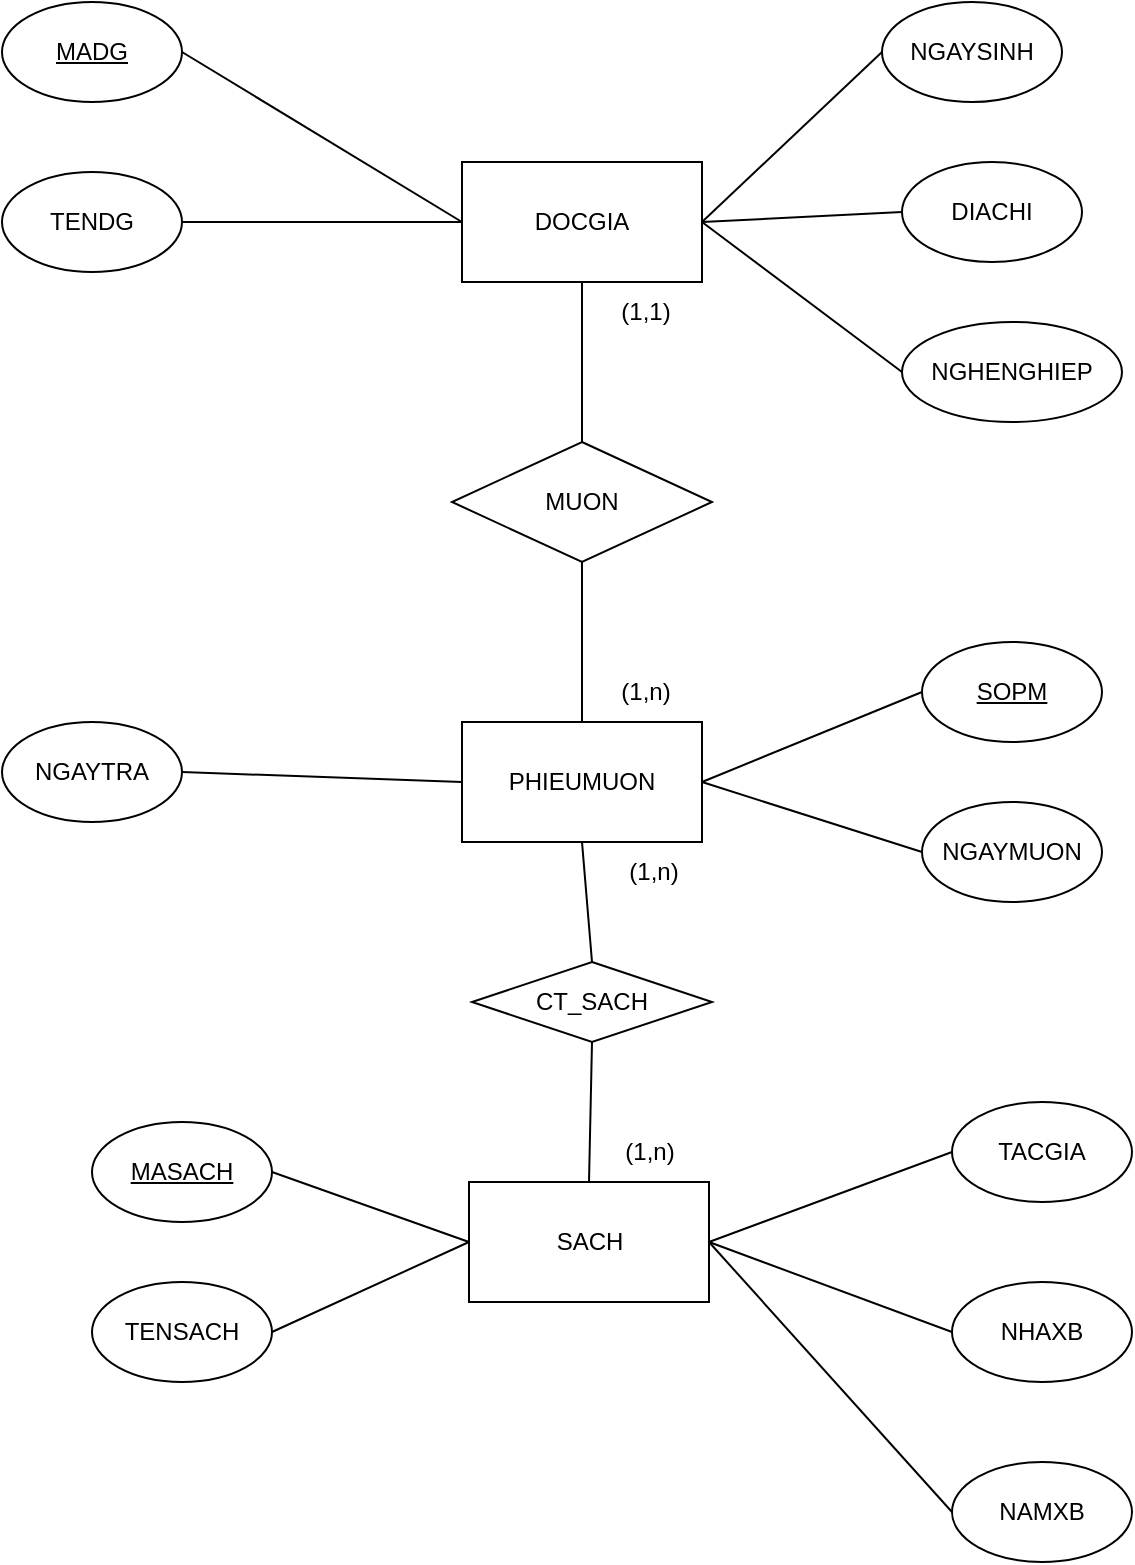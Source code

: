 <mxfile version="20.3.0" type="github" pages="3">
  <diagram id="IMQk_pdvkc3aGQcpTAJa" name="THUVIEN">
    <mxGraphModel dx="1278" dy="539" grid="1" gridSize="10" guides="1" tooltips="1" connect="1" arrows="1" fold="1" page="1" pageScale="1" pageWidth="850" pageHeight="1100" math="0" shadow="0">
      <root>
        <mxCell id="0" />
        <mxCell id="1" parent="0" />
        <mxCell id="YS41yLdgWgc7lV8SJXKH-1" value="DOCGIA" style="rounded=0;whiteSpace=wrap;html=1;" parent="1" vertex="1">
          <mxGeometry x="350" y="90" width="120" height="60" as="geometry" />
        </mxCell>
        <mxCell id="YS41yLdgWgc7lV8SJXKH-2" value="&lt;u&gt;MADG&lt;/u&gt;" style="ellipse;whiteSpace=wrap;html=1;" parent="1" vertex="1">
          <mxGeometry x="120" y="10" width="90" height="50" as="geometry" />
        </mxCell>
        <mxCell id="YS41yLdgWgc7lV8SJXKH-3" value="TENDG" style="ellipse;whiteSpace=wrap;html=1;" parent="1" vertex="1">
          <mxGeometry x="120" y="95" width="90" height="50" as="geometry" />
        </mxCell>
        <mxCell id="YS41yLdgWgc7lV8SJXKH-4" value="NGAYSINH" style="ellipse;whiteSpace=wrap;html=1;" parent="1" vertex="1">
          <mxGeometry x="560" y="10" width="90" height="50" as="geometry" />
        </mxCell>
        <mxCell id="YS41yLdgWgc7lV8SJXKH-5" value="DIACHI" style="ellipse;whiteSpace=wrap;html=1;" parent="1" vertex="1">
          <mxGeometry x="570" y="90" width="90" height="50" as="geometry" />
        </mxCell>
        <mxCell id="YS41yLdgWgc7lV8SJXKH-6" value="NGHENGHIEP" style="ellipse;whiteSpace=wrap;html=1;" parent="1" vertex="1">
          <mxGeometry x="570" y="170" width="110" height="50" as="geometry" />
        </mxCell>
        <mxCell id="YS41yLdgWgc7lV8SJXKH-7" value="" style="endArrow=none;html=1;rounded=0;entryX=0;entryY=0.5;entryDx=0;entryDy=0;exitX=1;exitY=0.5;exitDx=0;exitDy=0;" parent="1" source="YS41yLdgWgc7lV8SJXKH-2" target="YS41yLdgWgc7lV8SJXKH-1" edge="1">
          <mxGeometry width="50" height="50" relative="1" as="geometry">
            <mxPoint x="400" y="240" as="sourcePoint" />
            <mxPoint x="450" y="190" as="targetPoint" />
          </mxGeometry>
        </mxCell>
        <mxCell id="YS41yLdgWgc7lV8SJXKH-8" value="" style="endArrow=none;html=1;rounded=0;entryX=1;entryY=0.5;entryDx=0;entryDy=0;exitX=0;exitY=0.5;exitDx=0;exitDy=0;" parent="1" source="YS41yLdgWgc7lV8SJXKH-1" target="YS41yLdgWgc7lV8SJXKH-3" edge="1">
          <mxGeometry width="50" height="50" relative="1" as="geometry">
            <mxPoint x="220" y="45" as="sourcePoint" />
            <mxPoint x="360" y="130" as="targetPoint" />
          </mxGeometry>
        </mxCell>
        <mxCell id="YS41yLdgWgc7lV8SJXKH-9" value="" style="endArrow=none;html=1;rounded=0;entryX=0;entryY=0.5;entryDx=0;entryDy=0;exitX=1;exitY=0.5;exitDx=0;exitDy=0;" parent="1" source="YS41yLdgWgc7lV8SJXKH-1" target="YS41yLdgWgc7lV8SJXKH-4" edge="1">
          <mxGeometry width="50" height="50" relative="1" as="geometry">
            <mxPoint x="230" y="55" as="sourcePoint" />
            <mxPoint x="370" y="140" as="targetPoint" />
          </mxGeometry>
        </mxCell>
        <mxCell id="YS41yLdgWgc7lV8SJXKH-10" value="" style="endArrow=none;html=1;rounded=0;entryX=0;entryY=0.5;entryDx=0;entryDy=0;exitX=1;exitY=0.5;exitDx=0;exitDy=0;" parent="1" source="YS41yLdgWgc7lV8SJXKH-1" target="YS41yLdgWgc7lV8SJXKH-5" edge="1">
          <mxGeometry width="50" height="50" relative="1" as="geometry">
            <mxPoint x="240" y="65" as="sourcePoint" />
            <mxPoint x="380" y="150" as="targetPoint" />
          </mxGeometry>
        </mxCell>
        <mxCell id="YS41yLdgWgc7lV8SJXKH-11" value="" style="endArrow=none;html=1;rounded=0;entryX=0;entryY=0.5;entryDx=0;entryDy=0;exitX=1;exitY=0.5;exitDx=0;exitDy=0;" parent="1" source="YS41yLdgWgc7lV8SJXKH-1" target="YS41yLdgWgc7lV8SJXKH-6" edge="1">
          <mxGeometry width="50" height="50" relative="1" as="geometry">
            <mxPoint x="250" y="75" as="sourcePoint" />
            <mxPoint x="390" y="160" as="targetPoint" />
          </mxGeometry>
        </mxCell>
        <mxCell id="YS41yLdgWgc7lV8SJXKH-12" value="MUON" style="rhombus;whiteSpace=wrap;html=1;" parent="1" vertex="1">
          <mxGeometry x="345" y="230" width="130" height="60" as="geometry" />
        </mxCell>
        <mxCell id="YS41yLdgWgc7lV8SJXKH-13" value="" style="endArrow=none;html=1;rounded=0;entryX=0.5;entryY=1;entryDx=0;entryDy=0;exitX=0.5;exitY=0;exitDx=0;exitDy=0;" parent="1" source="YS41yLdgWgc7lV8SJXKH-12" target="YS41yLdgWgc7lV8SJXKH-1" edge="1">
          <mxGeometry width="50" height="50" relative="1" as="geometry">
            <mxPoint x="260" y="85" as="sourcePoint" />
            <mxPoint x="400" y="170" as="targetPoint" />
          </mxGeometry>
        </mxCell>
        <mxCell id="YS41yLdgWgc7lV8SJXKH-14" value="PHIEUMUON" style="rounded=0;whiteSpace=wrap;html=1;" parent="1" vertex="1">
          <mxGeometry x="350" y="370" width="120" height="60" as="geometry" />
        </mxCell>
        <mxCell id="YS41yLdgWgc7lV8SJXKH-15" value="" style="endArrow=none;html=1;rounded=0;entryX=0.5;entryY=0;entryDx=0;entryDy=0;exitX=0.5;exitY=1;exitDx=0;exitDy=0;" parent="1" source="YS41yLdgWgc7lV8SJXKH-12" target="YS41yLdgWgc7lV8SJXKH-14" edge="1">
          <mxGeometry width="50" height="50" relative="1" as="geometry">
            <mxPoint x="270" y="95" as="sourcePoint" />
            <mxPoint x="410" y="180" as="targetPoint" />
          </mxGeometry>
        </mxCell>
        <mxCell id="YS41yLdgWgc7lV8SJXKH-16" value="NGAYTRA" style="ellipse;whiteSpace=wrap;html=1;" parent="1" vertex="1">
          <mxGeometry x="120" y="370" width="90" height="50" as="geometry" />
        </mxCell>
        <mxCell id="YS41yLdgWgc7lV8SJXKH-17" value="&lt;u&gt;SOPM&lt;/u&gt;" style="ellipse;whiteSpace=wrap;html=1;" parent="1" vertex="1">
          <mxGeometry x="580" y="330" width="90" height="50" as="geometry" />
        </mxCell>
        <mxCell id="YS41yLdgWgc7lV8SJXKH-18" value="NGAYMUON" style="ellipse;whiteSpace=wrap;html=1;" parent="1" vertex="1">
          <mxGeometry x="580" y="410" width="90" height="50" as="geometry" />
        </mxCell>
        <mxCell id="YS41yLdgWgc7lV8SJXKH-21" value="" style="endArrow=none;html=1;rounded=0;entryX=0.5;entryY=1;entryDx=0;entryDy=0;exitX=0.5;exitY=0;exitDx=0;exitDy=0;" parent="1" source="YS41yLdgWgc7lV8SJXKH-19" target="YS41yLdgWgc7lV8SJXKH-14" edge="1">
          <mxGeometry width="50" height="50" relative="1" as="geometry">
            <mxPoint x="420" y="300" as="sourcePoint" />
            <mxPoint x="420" y="380" as="targetPoint" />
          </mxGeometry>
        </mxCell>
        <mxCell id="YS41yLdgWgc7lV8SJXKH-22" value="" style="endArrow=none;html=1;rounded=0;entryX=0;entryY=0.5;entryDx=0;entryDy=0;exitX=1;exitY=0.5;exitDx=0;exitDy=0;" parent="1" source="YS41yLdgWgc7lV8SJXKH-16" target="YS41yLdgWgc7lV8SJXKH-14" edge="1">
          <mxGeometry width="50" height="50" relative="1" as="geometry">
            <mxPoint x="430" y="310" as="sourcePoint" />
            <mxPoint x="430" y="390" as="targetPoint" />
          </mxGeometry>
        </mxCell>
        <mxCell id="YS41yLdgWgc7lV8SJXKH-23" value="" style="endArrow=none;html=1;rounded=0;entryX=0;entryY=0.5;entryDx=0;entryDy=0;exitX=1;exitY=0.5;exitDx=0;exitDy=0;" parent="1" source="YS41yLdgWgc7lV8SJXKH-14" target="YS41yLdgWgc7lV8SJXKH-17" edge="1">
          <mxGeometry width="50" height="50" relative="1" as="geometry">
            <mxPoint x="440" y="320" as="sourcePoint" />
            <mxPoint x="440" y="400" as="targetPoint" />
          </mxGeometry>
        </mxCell>
        <mxCell id="YS41yLdgWgc7lV8SJXKH-24" value="" style="endArrow=none;html=1;rounded=0;exitX=0;exitY=0.5;exitDx=0;exitDy=0;" parent="1" source="YS41yLdgWgc7lV8SJXKH-18" edge="1">
          <mxGeometry width="50" height="50" relative="1" as="geometry">
            <mxPoint x="450" y="330" as="sourcePoint" />
            <mxPoint x="470" y="400" as="targetPoint" />
          </mxGeometry>
        </mxCell>
        <mxCell id="YS41yLdgWgc7lV8SJXKH-32" value="" style="group" parent="1" vertex="1" connectable="0">
          <mxGeometry x="347" y="488" width="137" height="45" as="geometry" />
        </mxCell>
        <mxCell id="YS41yLdgWgc7lV8SJXKH-19" value="CT_SACH" style="rhombus;whiteSpace=wrap;html=1;" parent="YS41yLdgWgc7lV8SJXKH-32" vertex="1">
          <mxGeometry x="8" y="2" width="120" height="40" as="geometry" />
        </mxCell>
        <mxCell id="YS41yLdgWgc7lV8SJXKH-37" value="SACH" style="rounded=0;whiteSpace=wrap;html=1;" parent="1" vertex="1">
          <mxGeometry x="353.5" y="600" width="120" height="60" as="geometry" />
        </mxCell>
        <mxCell id="YS41yLdgWgc7lV8SJXKH-38" value="&lt;u&gt;MASACH&lt;span style=&quot;color: rgba(0, 0, 0, 0); font-family: monospace; font-size: 0px; text-align: start;&quot;&gt;%3CmxGraphModel%3E%3Croot%3E%3CmxCell%20id%3D%220%22%2F%3E%3CmxCell%20id%3D%221%22%20parent%3D%220%22%2F%3E%3CmxCell%20id%3D%222%22%20value%3D%22NGAYTRA%22%20style%3D%22ellipse%3BwhiteSpace%3Dwrap%3Bhtml%3D1%3B%22%20vertex%3D%221%22%20parent%3D%221%22%3E%3CmxGeometry%20x%3D%22580%22%20y%3D%22590%22%20width%3D%2290%22%20height%3D%2250%22%20as%3D%22geometry%22%2F%3E%3C%2FmxCell%3E%3C%2Froot%3E%3C%2FmxGraphModel%3E&lt;/span&gt;&lt;/u&gt;" style="ellipse;whiteSpace=wrap;html=1;" parent="1" vertex="1">
          <mxGeometry x="165" y="570" width="90" height="50" as="geometry" />
        </mxCell>
        <mxCell id="YS41yLdgWgc7lV8SJXKH-39" value="TENSACH" style="ellipse;whiteSpace=wrap;html=1;" parent="1" vertex="1">
          <mxGeometry x="165" y="650" width="90" height="50" as="geometry" />
        </mxCell>
        <mxCell id="YS41yLdgWgc7lV8SJXKH-40" value="TACGIA" style="ellipse;whiteSpace=wrap;html=1;" parent="1" vertex="1">
          <mxGeometry x="595" y="560" width="90" height="50" as="geometry" />
        </mxCell>
        <mxCell id="YS41yLdgWgc7lV8SJXKH-41" value="NHAXB" style="ellipse;whiteSpace=wrap;html=1;" parent="1" vertex="1">
          <mxGeometry x="595" y="650" width="90" height="50" as="geometry" />
        </mxCell>
        <mxCell id="YS41yLdgWgc7lV8SJXKH-42" value="NAMXB" style="ellipse;whiteSpace=wrap;html=1;" parent="1" vertex="1">
          <mxGeometry x="595" y="740" width="90" height="50" as="geometry" />
        </mxCell>
        <mxCell id="YS41yLdgWgc7lV8SJXKH-43" value="" style="endArrow=none;html=1;rounded=0;entryX=0.5;entryY=1;entryDx=0;entryDy=0;exitX=0;exitY=1;exitDx=0;exitDy=0;" parent="1" source="YS41yLdgWgc7lV8SJXKH-57" target="YS41yLdgWgc7lV8SJXKH-19" edge="1">
          <mxGeometry width="50" height="50" relative="1" as="geometry">
            <mxPoint x="420" y="570" as="sourcePoint" />
            <mxPoint x="414" y="540" as="targetPoint" />
          </mxGeometry>
        </mxCell>
        <mxCell id="YS41yLdgWgc7lV8SJXKH-44" value="" style="endArrow=none;html=1;rounded=0;exitX=0;exitY=0.5;exitDx=0;exitDy=0;entryX=1;entryY=0.5;entryDx=0;entryDy=0;" parent="1" source="YS41yLdgWgc7lV8SJXKH-40" target="YS41yLdgWgc7lV8SJXKH-37" edge="1">
          <mxGeometry width="50" height="50" relative="1" as="geometry">
            <mxPoint x="595" y="405.0" as="sourcePoint" />
            <mxPoint x="490.5" y="410.0" as="targetPoint" />
          </mxGeometry>
        </mxCell>
        <mxCell id="YS41yLdgWgc7lV8SJXKH-45" value="" style="endArrow=none;html=1;rounded=0;exitX=0;exitY=0.5;exitDx=0;exitDy=0;entryX=1;entryY=0.5;entryDx=0;entryDy=0;" parent="1" source="YS41yLdgWgc7lV8SJXKH-37" target="YS41yLdgWgc7lV8SJXKH-38" edge="1">
          <mxGeometry width="50" height="50" relative="1" as="geometry">
            <mxPoint x="605" y="415.0" as="sourcePoint" />
            <mxPoint x="475" y="390" as="targetPoint" />
          </mxGeometry>
        </mxCell>
        <mxCell id="YS41yLdgWgc7lV8SJXKH-46" value="" style="endArrow=none;html=1;rounded=0;exitX=0;exitY=0.5;exitDx=0;exitDy=0;entryX=1;entryY=0.5;entryDx=0;entryDy=0;" parent="1" source="YS41yLdgWgc7lV8SJXKH-41" target="YS41yLdgWgc7lV8SJXKH-37" edge="1">
          <mxGeometry width="50" height="50" relative="1" as="geometry">
            <mxPoint x="605" y="415.0" as="sourcePoint" />
            <mxPoint x="500.5" y="420.0" as="targetPoint" />
          </mxGeometry>
        </mxCell>
        <mxCell id="YS41yLdgWgc7lV8SJXKH-47" value="" style="endArrow=none;html=1;rounded=0;exitX=1;exitY=0.5;exitDx=0;exitDy=0;entryX=0;entryY=0.5;entryDx=0;entryDy=0;" parent="1" source="YS41yLdgWgc7lV8SJXKH-37" target="YS41yLdgWgc7lV8SJXKH-42" edge="1">
          <mxGeometry width="50" height="50" relative="1" as="geometry">
            <mxPoint x="615" y="425.0" as="sourcePoint" />
            <mxPoint x="585" y="760" as="targetPoint" />
          </mxGeometry>
        </mxCell>
        <mxCell id="YS41yLdgWgc7lV8SJXKH-48" value="" style="endArrow=none;html=1;rounded=0;exitX=1;exitY=0.5;exitDx=0;exitDy=0;entryX=0;entryY=0.5;entryDx=0;entryDy=0;" parent="1" source="YS41yLdgWgc7lV8SJXKH-39" target="YS41yLdgWgc7lV8SJXKH-37" edge="1">
          <mxGeometry width="50" height="50" relative="1" as="geometry">
            <mxPoint x="625" y="435.0" as="sourcePoint" />
            <mxPoint x="520.5" y="440.0" as="targetPoint" />
          </mxGeometry>
        </mxCell>
        <mxCell id="YS41yLdgWgc7lV8SJXKH-53" value="(1,n)" style="text;html=1;strokeColor=none;fillColor=none;align=center;verticalAlign=middle;whiteSpace=wrap;rounded=0;" parent="1" vertex="1">
          <mxGeometry x="412" y="340" width="60" height="30" as="geometry" />
        </mxCell>
        <mxCell id="YS41yLdgWgc7lV8SJXKH-54" value="(1,1)" style="text;html=1;strokeColor=none;fillColor=none;align=center;verticalAlign=middle;whiteSpace=wrap;rounded=0;" parent="1" vertex="1">
          <mxGeometry x="412" y="150" width="60" height="30" as="geometry" />
        </mxCell>
        <mxCell id="YS41yLdgWgc7lV8SJXKH-56" value="(1,n)" style="text;html=1;strokeColor=none;fillColor=none;align=center;verticalAlign=middle;whiteSpace=wrap;rounded=0;" parent="1" vertex="1">
          <mxGeometry x="415.5" y="430" width="60" height="30" as="geometry" />
        </mxCell>
        <mxCell id="YS41yLdgWgc7lV8SJXKH-57" value="(1,n)" style="text;html=1;strokeColor=none;fillColor=none;align=center;verticalAlign=middle;whiteSpace=wrap;rounded=0;" parent="1" vertex="1">
          <mxGeometry x="413.5" y="570" width="60" height="30" as="geometry" />
        </mxCell>
      </root>
    </mxGraphModel>
  </diagram>
  <diagram id="sPJbG1Q0cYk3P3-KhLlD" name="BANHANG">
    <mxGraphModel dx="1278" dy="539" grid="1" gridSize="10" guides="1" tooltips="1" connect="1" arrows="1" fold="1" page="1" pageScale="1" pageWidth="850" pageHeight="1100" math="0" shadow="0">
      <root>
        <mxCell id="0" />
        <mxCell id="1" parent="0" />
        <mxCell id="8RcUuv8ceteYWX7a98TY-1" value="KHACHHANG" style="rounded=0;whiteSpace=wrap;html=1;" parent="1" vertex="1">
          <mxGeometry x="120" y="120" width="120" height="60" as="geometry" />
        </mxCell>
        <mxCell id="8RcUuv8ceteYWX7a98TY-2" value="&lt;u&gt;&lt;b&gt;MAKH&lt;/b&gt;&lt;/u&gt;" style="ellipse;whiteSpace=wrap;html=1;" parent="1" vertex="1">
          <mxGeometry x="10" y="20" width="80" height="40" as="geometry" />
        </mxCell>
        <mxCell id="8RcUuv8ceteYWX7a98TY-3" value="HOVATEN" style="ellipse;whiteSpace=wrap;html=1;" parent="1" vertex="1">
          <mxGeometry x="10" y="80" width="80" height="40" as="geometry" />
        </mxCell>
        <mxCell id="rx8IpiTER0SZOhxRA6Q2-1" value="DIACHI" style="ellipse;whiteSpace=wrap;html=1;" parent="1" vertex="1">
          <mxGeometry x="10" y="160" width="80" height="40" as="geometry" />
        </mxCell>
        <mxCell id="rx8IpiTER0SZOhxRA6Q2-2" value="DIENTHOAI" style="ellipse;whiteSpace=wrap;html=1;" parent="1" vertex="1">
          <mxGeometry x="10" y="220" width="80" height="40" as="geometry" />
        </mxCell>
        <mxCell id="rx8IpiTER0SZOhxRA6Q2-3" value="" style="endArrow=none;html=1;rounded=0;exitX=0;exitY=0.5;exitDx=0;exitDy=0;" parent="1" source="8RcUuv8ceteYWX7a98TY-1" edge="1">
          <mxGeometry width="50" height="50" relative="1" as="geometry">
            <mxPoint x="40" y="90" as="sourcePoint" />
            <mxPoint x="90" y="40" as="targetPoint" />
          </mxGeometry>
        </mxCell>
        <mxCell id="rx8IpiTER0SZOhxRA6Q2-4" value="" style="endArrow=none;html=1;rounded=0;exitX=0;exitY=0.5;exitDx=0;exitDy=0;entryX=1;entryY=0.5;entryDx=0;entryDy=0;" parent="1" source="8RcUuv8ceteYWX7a98TY-1" target="8RcUuv8ceteYWX7a98TY-3" edge="1">
          <mxGeometry width="50" height="50" relative="1" as="geometry">
            <mxPoint x="130" y="160" as="sourcePoint" />
            <mxPoint x="100" y="50" as="targetPoint" />
          </mxGeometry>
        </mxCell>
        <mxCell id="rx8IpiTER0SZOhxRA6Q2-5" value="" style="endArrow=none;html=1;rounded=0;exitX=1;exitY=0.5;exitDx=0;exitDy=0;entryX=0;entryY=0.5;entryDx=0;entryDy=0;" parent="1" source="rx8IpiTER0SZOhxRA6Q2-1" target="8RcUuv8ceteYWX7a98TY-1" edge="1">
          <mxGeometry width="50" height="50" relative="1" as="geometry">
            <mxPoint x="140" y="170" as="sourcePoint" />
            <mxPoint x="110" y="60" as="targetPoint" />
          </mxGeometry>
        </mxCell>
        <mxCell id="rx8IpiTER0SZOhxRA6Q2-6" value="" style="endArrow=none;html=1;rounded=0;exitX=0;exitY=0.5;exitDx=0;exitDy=0;entryX=1;entryY=0.5;entryDx=0;entryDy=0;" parent="1" source="8RcUuv8ceteYWX7a98TY-1" target="rx8IpiTER0SZOhxRA6Q2-2" edge="1">
          <mxGeometry width="50" height="50" relative="1" as="geometry">
            <mxPoint x="150" y="180" as="sourcePoint" />
            <mxPoint x="120" y="70" as="targetPoint" />
          </mxGeometry>
        </mxCell>
        <mxCell id="rx8IpiTER0SZOhxRA6Q2-7" value="HOADON" style="rounded=0;whiteSpace=wrap;html=1;" parent="1" vertex="1">
          <mxGeometry x="490" y="120" width="120" height="60" as="geometry" />
        </mxCell>
        <mxCell id="rx8IpiTER0SZOhxRA6Q2-8" value="" style="endArrow=none;html=1;rounded=0;exitX=1;exitY=0.5;exitDx=0;exitDy=0;entryX=0;entryY=0.5;entryDx=0;entryDy=0;" parent="1" source="8RcUuv8ceteYWX7a98TY-1" target="rx8IpiTER0SZOhxRA6Q2-10" edge="1">
          <mxGeometry width="50" height="50" relative="1" as="geometry">
            <mxPoint x="130" y="160" as="sourcePoint" />
            <mxPoint x="100" y="50" as="targetPoint" />
          </mxGeometry>
        </mxCell>
        <mxCell id="rx8IpiTER0SZOhxRA6Q2-10" value="MUA" style="rhombus;whiteSpace=wrap;html=1;" parent="1" vertex="1">
          <mxGeometry x="310" y="110" width="110" height="80" as="geometry" />
        </mxCell>
        <mxCell id="rx8IpiTER0SZOhxRA6Q2-11" value="" style="endArrow=none;html=1;rounded=0;exitX=1;exitY=0.5;exitDx=0;exitDy=0;entryX=0;entryY=0.5;entryDx=0;entryDy=0;" parent="1" edge="1">
          <mxGeometry width="50" height="50" relative="1" as="geometry">
            <mxPoint x="420" y="149.41" as="sourcePoint" />
            <mxPoint x="490" y="149.41" as="targetPoint" />
          </mxGeometry>
        </mxCell>
        <mxCell id="rx8IpiTER0SZOhxRA6Q2-13" value="&lt;u&gt;&lt;b&gt;SOHD&lt;/b&gt;&lt;/u&gt;" style="ellipse;whiteSpace=wrap;html=1;" parent="1" vertex="1">
          <mxGeometry x="420" y="20" width="80" height="40" as="geometry" />
        </mxCell>
        <mxCell id="rx8IpiTER0SZOhxRA6Q2-14" value="NGAYLAPHD" style="ellipse;whiteSpace=wrap;html=1;" parent="1" vertex="1">
          <mxGeometry x="530" y="20" width="100" height="40" as="geometry" />
        </mxCell>
        <mxCell id="rx8IpiTER0SZOhxRA6Q2-15" value="NGAYBAN" style="ellipse;whiteSpace=wrap;html=1;" parent="1" vertex="1">
          <mxGeometry x="650" y="20" width="80" height="40" as="geometry" />
        </mxCell>
        <mxCell id="rx8IpiTER0SZOhxRA6Q2-16" value="SLBAN" style="ellipse;whiteSpace=wrap;html=1;" parent="1" vertex="1">
          <mxGeometry x="750" y="220" width="80" height="40" as="geometry" />
        </mxCell>
        <mxCell id="rx8IpiTER0SZOhxRA6Q2-17" value="" style="endArrow=none;html=1;rounded=0;exitX=0.5;exitY=1;exitDx=0;exitDy=0;entryX=0.5;entryY=0;entryDx=0;entryDy=0;" parent="1" source="rx8IpiTER0SZOhxRA6Q2-32" target="rx8IpiTER0SZOhxRA6Q2-16" edge="1">
          <mxGeometry width="50" height="50" relative="1" as="geometry">
            <mxPoint x="400" y="160" as="sourcePoint" />
            <mxPoint x="370.0" y="250" as="targetPoint" />
          </mxGeometry>
        </mxCell>
        <mxCell id="rx8IpiTER0SZOhxRA6Q2-18" value="" style="endArrow=none;html=1;rounded=0;exitX=0.5;exitY=0;exitDx=0;exitDy=0;entryX=0.5;entryY=1;entryDx=0;entryDy=0;" parent="1" source="rx8IpiTER0SZOhxRA6Q2-7" target="rx8IpiTER0SZOhxRA6Q2-13" edge="1">
          <mxGeometry width="50" height="50" relative="1" as="geometry">
            <mxPoint x="375" y="200" as="sourcePoint" />
            <mxPoint x="375" y="260" as="targetPoint" />
          </mxGeometry>
        </mxCell>
        <mxCell id="rx8IpiTER0SZOhxRA6Q2-19" value="" style="endArrow=none;html=1;rounded=0;exitX=0.5;exitY=0;exitDx=0;exitDy=0;entryX=0.5;entryY=1;entryDx=0;entryDy=0;" parent="1" source="rx8IpiTER0SZOhxRA6Q2-7" target="rx8IpiTER0SZOhxRA6Q2-14" edge="1">
          <mxGeometry width="50" height="50" relative="1" as="geometry">
            <mxPoint x="385" y="210" as="sourcePoint" />
            <mxPoint x="385" y="270" as="targetPoint" />
          </mxGeometry>
        </mxCell>
        <mxCell id="rx8IpiTER0SZOhxRA6Q2-20" value="" style="endArrow=none;html=1;rounded=0;entryX=0.5;entryY=1;entryDx=0;entryDy=0;" parent="1" target="rx8IpiTER0SZOhxRA6Q2-15" edge="1">
          <mxGeometry width="50" height="50" relative="1" as="geometry">
            <mxPoint x="550" y="120" as="sourcePoint" />
            <mxPoint x="590" y="70" as="targetPoint" />
          </mxGeometry>
        </mxCell>
        <mxCell id="rx8IpiTER0SZOhxRA6Q2-21" value="HANGHOA" style="rounded=0;whiteSpace=wrap;html=1;" parent="1" vertex="1">
          <mxGeometry x="880" y="120" width="120" height="60" as="geometry" />
        </mxCell>
        <mxCell id="rx8IpiTER0SZOhxRA6Q2-22" value="&lt;u&gt;&lt;b&gt;MAHANG&lt;/b&gt;&lt;/u&gt;" style="ellipse;whiteSpace=wrap;html=1;" parent="1" vertex="1">
          <mxGeometry x="880" y="20" width="80" height="40" as="geometry" />
        </mxCell>
        <mxCell id="rx8IpiTER0SZOhxRA6Q2-23" value="TENHANG" style="ellipse;whiteSpace=wrap;html=1;" parent="1" vertex="1">
          <mxGeometry x="1010" y="20" width="80" height="40" as="geometry" />
        </mxCell>
        <mxCell id="rx8IpiTER0SZOhxRA6Q2-24" value="DONGIA" style="ellipse;whiteSpace=wrap;html=1;" parent="1" vertex="1">
          <mxGeometry x="1110" y="90" width="80" height="40" as="geometry" />
        </mxCell>
        <mxCell id="rx8IpiTER0SZOhxRA6Q2-25" value="DVT" style="ellipse;whiteSpace=wrap;html=1;" parent="1" vertex="1">
          <mxGeometry x="1080" y="180" width="80" height="40" as="geometry" />
        </mxCell>
        <mxCell id="rx8IpiTER0SZOhxRA6Q2-26" value="" style="endArrow=none;html=1;rounded=0;entryX=0.5;entryY=1;entryDx=0;entryDy=0;exitX=0.5;exitY=0;exitDx=0;exitDy=0;" parent="1" source="rx8IpiTER0SZOhxRA6Q2-21" target="rx8IpiTER0SZOhxRA6Q2-22" edge="1">
          <mxGeometry width="50" height="50" relative="1" as="geometry">
            <mxPoint x="640" y="130" as="sourcePoint" />
            <mxPoint x="780" y="70" as="targetPoint" />
          </mxGeometry>
        </mxCell>
        <mxCell id="rx8IpiTER0SZOhxRA6Q2-27" value="" style="endArrow=none;html=1;rounded=0;entryX=0.5;entryY=1;entryDx=0;entryDy=0;" parent="1" target="rx8IpiTER0SZOhxRA6Q2-23" edge="1">
          <mxGeometry width="50" height="50" relative="1" as="geometry">
            <mxPoint x="940" y="120" as="sourcePoint" />
            <mxPoint x="930" y="70" as="targetPoint" />
          </mxGeometry>
        </mxCell>
        <mxCell id="rx8IpiTER0SZOhxRA6Q2-28" value="" style="endArrow=none;html=1;rounded=0;entryX=0;entryY=0.5;entryDx=0;entryDy=0;exitX=1;exitY=0.5;exitDx=0;exitDy=0;" parent="1" source="rx8IpiTER0SZOhxRA6Q2-21" target="rx8IpiTER0SZOhxRA6Q2-24" edge="1">
          <mxGeometry width="50" height="50" relative="1" as="geometry">
            <mxPoint x="940" y="120" as="sourcePoint" />
            <mxPoint x="940" y="80" as="targetPoint" />
          </mxGeometry>
        </mxCell>
        <mxCell id="rx8IpiTER0SZOhxRA6Q2-29" value="" style="endArrow=none;html=1;rounded=0;entryX=0;entryY=0.5;entryDx=0;entryDy=0;exitX=1;exitY=0.5;exitDx=0;exitDy=0;" parent="1" source="rx8IpiTER0SZOhxRA6Q2-21" target="rx8IpiTER0SZOhxRA6Q2-25" edge="1">
          <mxGeometry width="50" height="50" relative="1" as="geometry">
            <mxPoint x="970" y="150" as="sourcePoint" />
            <mxPoint x="950" y="90" as="targetPoint" />
          </mxGeometry>
        </mxCell>
        <mxCell id="rx8IpiTER0SZOhxRA6Q2-32" value="CT_HH" style="rhombus;whiteSpace=wrap;html=1;" parent="1" vertex="1">
          <mxGeometry x="690" y="110" width="110" height="80" as="geometry" />
        </mxCell>
        <mxCell id="rx8IpiTER0SZOhxRA6Q2-36" value="" style="endArrow=none;html=1;rounded=0;exitX=0;exitY=0.5;exitDx=0;exitDy=0;entryX=1;entryY=0.5;entryDx=0;entryDy=0;" parent="1" source="rx8IpiTER0SZOhxRA6Q2-21" target="rx8IpiTER0SZOhxRA6Q2-32" edge="1">
          <mxGeometry width="50" height="50" relative="1" as="geometry">
            <mxPoint x="690" y="160" as="sourcePoint" />
            <mxPoint x="620" y="160" as="targetPoint" />
          </mxGeometry>
        </mxCell>
        <mxCell id="rx8IpiTER0SZOhxRA6Q2-37" value="" style="endArrow=none;html=1;rounded=0;exitX=0;exitY=0.5;exitDx=0;exitDy=0;entryX=1;entryY=0.5;entryDx=0;entryDy=0;startArrow=none;" parent="1" source="rx8IpiTER0SZOhxRA6Q2-48" edge="1">
          <mxGeometry width="50" height="50" relative="1" as="geometry">
            <mxPoint x="680" y="149.41" as="sourcePoint" />
            <mxPoint x="610" y="149.41" as="targetPoint" />
          </mxGeometry>
        </mxCell>
        <mxCell id="rx8IpiTER0SZOhxRA6Q2-38" value="NHOMHANG" style="rounded=0;whiteSpace=wrap;html=1;" parent="1" vertex="1">
          <mxGeometry x="880" y="350" width="120" height="60" as="geometry" />
        </mxCell>
        <mxCell id="rx8IpiTER0SZOhxRA6Q2-39" value="&lt;u&gt;&lt;b&gt;MANHOM&lt;/b&gt;&lt;/u&gt;" style="ellipse;whiteSpace=wrap;html=1;" parent="1" vertex="1">
          <mxGeometry x="1050" y="300" width="80" height="40" as="geometry" />
        </mxCell>
        <mxCell id="rx8IpiTER0SZOhxRA6Q2-40" value="TENNHOM" style="ellipse;whiteSpace=wrap;html=1;" parent="1" vertex="1">
          <mxGeometry x="1050" y="370" width="80" height="40" as="geometry" />
        </mxCell>
        <mxCell id="rx8IpiTER0SZOhxRA6Q2-41" value="" style="endArrow=none;html=1;rounded=0;entryX=0;entryY=0.5;entryDx=0;entryDy=0;exitX=1;exitY=0.5;exitDx=0;exitDy=0;" parent="1" source="rx8IpiTER0SZOhxRA6Q2-38" target="rx8IpiTER0SZOhxRA6Q2-39" edge="1">
          <mxGeometry width="50" height="50" relative="1" as="geometry">
            <mxPoint x="1010" y="210" as="sourcePoint" />
            <mxPoint x="1090.0" y="260" as="targetPoint" />
          </mxGeometry>
        </mxCell>
        <mxCell id="rx8IpiTER0SZOhxRA6Q2-42" value="" style="endArrow=none;html=1;rounded=0;entryX=0;entryY=0.5;entryDx=0;entryDy=0;exitX=1;exitY=0.5;exitDx=0;exitDy=0;" parent="1" source="rx8IpiTER0SZOhxRA6Q2-38" target="rx8IpiTER0SZOhxRA6Q2-40" edge="1">
          <mxGeometry width="50" height="50" relative="1" as="geometry">
            <mxPoint x="1020" y="220" as="sourcePoint" />
            <mxPoint x="1100.0" y="270" as="targetPoint" />
          </mxGeometry>
        </mxCell>
        <mxCell id="rx8IpiTER0SZOhxRA6Q2-43" value="PHANLOAI" style="rhombus;whiteSpace=wrap;html=1;" parent="1" vertex="1">
          <mxGeometry x="885" y="230" width="110" height="80" as="geometry" />
        </mxCell>
        <mxCell id="rx8IpiTER0SZOhxRA6Q2-44" value="" style="endArrow=none;html=1;rounded=0;exitX=0.5;exitY=1;exitDx=0;exitDy=0;entryX=0.5;entryY=0;entryDx=0;entryDy=0;" parent="1" source="rx8IpiTER0SZOhxRA6Q2-21" target="rx8IpiTER0SZOhxRA6Q2-43" edge="1">
          <mxGeometry width="50" height="50" relative="1" as="geometry">
            <mxPoint x="940" y="200" as="sourcePoint" />
            <mxPoint x="860" y="199.41" as="targetPoint" />
          </mxGeometry>
        </mxCell>
        <mxCell id="rx8IpiTER0SZOhxRA6Q2-45" value="" style="endArrow=none;html=1;rounded=0;exitX=0.5;exitY=1;exitDx=0;exitDy=0;entryX=0.5;entryY=0;entryDx=0;entryDy=0;" parent="1" source="rx8IpiTER0SZOhxRA6Q2-43" target="rx8IpiTER0SZOhxRA6Q2-38" edge="1">
          <mxGeometry width="50" height="50" relative="1" as="geometry">
            <mxPoint x="710" y="170" as="sourcePoint" />
            <mxPoint x="630" y="169.41" as="targetPoint" />
          </mxGeometry>
        </mxCell>
        <mxCell id="rx8IpiTER0SZOhxRA6Q2-46" value="(1,n)" style="text;html=1;strokeColor=none;fillColor=none;align=center;verticalAlign=middle;whiteSpace=wrap;rounded=0;" parent="1" vertex="1">
          <mxGeometry x="940" y="180" width="60" height="30" as="geometry" />
        </mxCell>
        <mxCell id="rx8IpiTER0SZOhxRA6Q2-47" value="&lt;span style=&quot;color: rgb(0, 0, 0); font-family: Helvetica; font-size: 12px; font-style: normal; font-variant-ligatures: normal; font-variant-caps: normal; font-weight: 400; letter-spacing: normal; orphans: 2; text-align: center; text-indent: 0px; text-transform: none; widows: 2; word-spacing: 0px; -webkit-text-stroke-width: 0px; background-color: rgb(248, 249, 250); text-decoration-thickness: initial; text-decoration-style: initial; text-decoration-color: initial; float: none; display: inline !important;&quot;&gt;(1,1)&lt;/span&gt;" style="text;whiteSpace=wrap;html=1;" parent="1" vertex="1">
          <mxGeometry x="950" y="320" width="60" height="40" as="geometry" />
        </mxCell>
        <mxCell id="rx8IpiTER0SZOhxRA6Q2-48" value="&lt;span style=&quot;color: rgb(0, 0, 0); font-family: Helvetica; font-size: 12px; font-style: normal; font-variant-ligatures: normal; font-variant-caps: normal; font-weight: 400; letter-spacing: normal; orphans: 2; text-align: center; text-indent: 0px; text-transform: none; widows: 2; word-spacing: 0px; -webkit-text-stroke-width: 0px; background-color: rgb(248, 249, 250); text-decoration-thickness: initial; text-decoration-style: initial; text-decoration-color: initial; float: none; display: inline !important;&quot;&gt;(1,n)&lt;/span&gt;" style="text;whiteSpace=wrap;html=1;" parent="1" vertex="1">
          <mxGeometry x="610" y="120" width="60" height="40" as="geometry" />
        </mxCell>
        <mxCell id="rx8IpiTER0SZOhxRA6Q2-49" value="" style="endArrow=none;html=1;rounded=0;exitX=0;exitY=0.5;exitDx=0;exitDy=0;entryX=0;entryY=0.75;entryDx=0;entryDy=0;" parent="1" source="rx8IpiTER0SZOhxRA6Q2-32" target="rx8IpiTER0SZOhxRA6Q2-48" edge="1">
          <mxGeometry width="50" height="50" relative="1" as="geometry">
            <mxPoint x="690" y="150" as="sourcePoint" />
            <mxPoint x="610" y="149.41" as="targetPoint" />
          </mxGeometry>
        </mxCell>
        <mxCell id="rx8IpiTER0SZOhxRA6Q2-50" value="(1,n)" style="text;html=1;strokeColor=none;fillColor=none;align=center;verticalAlign=middle;whiteSpace=wrap;rounded=0;" parent="1" vertex="1">
          <mxGeometry x="820" y="120" width="60" height="30" as="geometry" />
        </mxCell>
        <mxCell id="rx8IpiTER0SZOhxRA6Q2-51" value="(1,n)" style="text;html=1;strokeColor=none;fillColor=none;align=center;verticalAlign=middle;whiteSpace=wrap;rounded=0;" parent="1" vertex="1">
          <mxGeometry x="440" y="120" width="60" height="30" as="geometry" />
        </mxCell>
        <mxCell id="rx8IpiTER0SZOhxRA6Q2-52" value="(1,1)" style="text;html=1;strokeColor=none;fillColor=none;align=center;verticalAlign=middle;whiteSpace=wrap;rounded=0;" parent="1" vertex="1">
          <mxGeometry x="240" y="120" width="60" height="30" as="geometry" />
        </mxCell>
        <mxCell id="rx8IpiTER0SZOhxRA6Q2-53" value="DONGIA" style="ellipse;whiteSpace=wrap;html=1;" parent="1" vertex="1">
          <mxGeometry x="640" y="220" width="80" height="40" as="geometry" />
        </mxCell>
        <mxCell id="rx8IpiTER0SZOhxRA6Q2-54" value="" style="endArrow=none;html=1;rounded=0;exitX=0.5;exitY=1;exitDx=0;exitDy=0;entryX=0.5;entryY=0;entryDx=0;entryDy=0;" parent="1" source="rx8IpiTER0SZOhxRA6Q2-32" target="rx8IpiTER0SZOhxRA6Q2-53" edge="1">
          <mxGeometry width="50" height="50" relative="1" as="geometry">
            <mxPoint x="755" y="200" as="sourcePoint" />
            <mxPoint x="783.585" y="231.762" as="targetPoint" />
          </mxGeometry>
        </mxCell>
      </root>
    </mxGraphModel>
  </diagram>
  <diagram id="ttpEW6fYylwGXftHAvDO" name="QUANLYDAYHOC">
    <mxGraphModel dx="1483" dy="770" grid="1" gridSize="10" guides="1" tooltips="1" connect="1" arrows="1" fold="1" page="1" pageScale="1" pageWidth="850" pageHeight="1100" math="0" shadow="0">
      <root>
        <mxCell id="0" />
        <mxCell id="1" parent="0" />
        <mxCell id="h7o713zmO-WlD7oKoSkk-1" value="GIAOVIEN" style="rounded=0;whiteSpace=wrap;html=1;" vertex="1" parent="1">
          <mxGeometry x="160" y="160" width="120" height="60" as="geometry" />
        </mxCell>
        <mxCell id="h7o713zmO-WlD7oKoSkk-2" value="&lt;b&gt;&lt;u&gt;MAGV&lt;/u&gt;&lt;/b&gt;" style="ellipse;whiteSpace=wrap;html=1;" vertex="1" parent="1">
          <mxGeometry x="30" y="100" width="90" height="50" as="geometry" />
        </mxCell>
        <mxCell id="h7o713zmO-WlD7oKoSkk-4" value="HOTEN" style="ellipse;whiteSpace=wrap;html=1;" vertex="1" parent="1">
          <mxGeometry x="30" y="165" width="90" height="50" as="geometry" />
        </mxCell>
        <mxCell id="h7o713zmO-WlD7oKoSkk-5" value="DTGV" style="ellipse;whiteSpace=wrap;html=1;" vertex="1" parent="1">
          <mxGeometry x="30" y="230" width="90" height="50" as="geometry" />
        </mxCell>
        <mxCell id="h7o713zmO-WlD7oKoSkk-6" value="KHOA" style="rounded=0;whiteSpace=wrap;html=1;" vertex="1" parent="1">
          <mxGeometry x="160" y="380" width="120" height="60" as="geometry" />
        </mxCell>
        <mxCell id="h7o713zmO-WlD7oKoSkk-7" value="QUANLY" style="rhombus;whiteSpace=wrap;html=1;" vertex="1" parent="1">
          <mxGeometry x="155" y="270" width="130" height="60" as="geometry" />
        </mxCell>
        <mxCell id="h7o713zmO-WlD7oKoSkk-8" value="" style="endArrow=none;html=1;rounded=0;entryX=0.5;entryY=1;entryDx=0;entryDy=0;exitX=0.5;exitY=0;exitDx=0;exitDy=0;" edge="1" parent="1" source="h7o713zmO-WlD7oKoSkk-7" target="h7o713zmO-WlD7oKoSkk-1">
          <mxGeometry width="50" height="50" relative="1" as="geometry">
            <mxPoint x="290" y="320" as="sourcePoint" />
            <mxPoint x="340" y="270" as="targetPoint" />
          </mxGeometry>
        </mxCell>
        <mxCell id="h7o713zmO-WlD7oKoSkk-9" value="" style="endArrow=none;html=1;rounded=0;entryX=0.5;entryY=1;entryDx=0;entryDy=0;exitX=0.5;exitY=0;exitDx=0;exitDy=0;" edge="1" parent="1" source="h7o713zmO-WlD7oKoSkk-6" target="h7o713zmO-WlD7oKoSkk-7">
          <mxGeometry width="50" height="50" relative="1" as="geometry">
            <mxPoint x="230" y="280" as="sourcePoint" />
            <mxPoint x="230" y="230" as="targetPoint" />
          </mxGeometry>
        </mxCell>
        <mxCell id="h7o713zmO-WlD7oKoSkk-10" value="" style="endArrow=none;html=1;rounded=0;entryX=0;entryY=0.5;entryDx=0;entryDy=0;exitX=1;exitY=0.5;exitDx=0;exitDy=0;" edge="1" parent="1" source="h7o713zmO-WlD7oKoSkk-2" target="h7o713zmO-WlD7oKoSkk-1">
          <mxGeometry width="50" height="50" relative="1" as="geometry">
            <mxPoint x="240" y="290" as="sourcePoint" />
            <mxPoint x="240" y="240" as="targetPoint" />
          </mxGeometry>
        </mxCell>
        <mxCell id="h7o713zmO-WlD7oKoSkk-11" value="" style="endArrow=none;html=1;rounded=0;entryX=0;entryY=0.5;entryDx=0;entryDy=0;exitX=1;exitY=0.5;exitDx=0;exitDy=0;" edge="1" parent="1" source="h7o713zmO-WlD7oKoSkk-4" target="h7o713zmO-WlD7oKoSkk-1">
          <mxGeometry width="50" height="50" relative="1" as="geometry">
            <mxPoint x="250" y="300" as="sourcePoint" />
            <mxPoint x="250" y="250" as="targetPoint" />
          </mxGeometry>
        </mxCell>
        <mxCell id="h7o713zmO-WlD7oKoSkk-12" value="" style="endArrow=none;html=1;rounded=0;entryX=0;entryY=0.5;entryDx=0;entryDy=0;exitX=1;exitY=0.5;exitDx=0;exitDy=0;" edge="1" parent="1" source="h7o713zmO-WlD7oKoSkk-5" target="h7o713zmO-WlD7oKoSkk-1">
          <mxGeometry width="50" height="50" relative="1" as="geometry">
            <mxPoint x="260" y="310" as="sourcePoint" />
            <mxPoint x="260" y="260" as="targetPoint" />
          </mxGeometry>
        </mxCell>
        <mxCell id="h7o713zmO-WlD7oKoSkk-13" value="MONHOC" style="rounded=0;whiteSpace=wrap;html=1;" vertex="1" parent="1">
          <mxGeometry x="970" y="160" width="120" height="60" as="geometry" />
        </mxCell>
        <mxCell id="h7o713zmO-WlD7oKoSkk-14" value="&lt;b&gt;&lt;u&gt;MAMH&lt;/u&gt;&lt;/b&gt;" style="ellipse;whiteSpace=wrap;html=1;" vertex="1" parent="1">
          <mxGeometry x="1130" y="100" width="90" height="50" as="geometry" />
        </mxCell>
        <mxCell id="h7o713zmO-WlD7oKoSkk-15" value="TENMH" style="ellipse;whiteSpace=wrap;html=1;" vertex="1" parent="1">
          <mxGeometry x="1130" y="170" width="90" height="50" as="geometry" />
        </mxCell>
        <mxCell id="h7o713zmO-WlD7oKoSkk-18" value="PHONGHOC" style="rounded=0;whiteSpace=wrap;html=1;" vertex="1" parent="1">
          <mxGeometry x="570" y="380" width="120" height="60" as="geometry" />
        </mxCell>
        <mxCell id="h7o713zmO-WlD7oKoSkk-19" value="&lt;b&gt;&lt;u&gt;SOPHONG&lt;/u&gt;&lt;/b&gt;" style="ellipse;whiteSpace=wrap;html=1;" vertex="1" parent="1">
          <mxGeometry x="520" y="480" width="90" height="50" as="geometry" />
        </mxCell>
        <mxCell id="h7o713zmO-WlD7oKoSkk-20" value="CHUCNANG" style="ellipse;whiteSpace=wrap;html=1;" vertex="1" parent="1">
          <mxGeometry x="650" y="480" width="90" height="50" as="geometry" />
        </mxCell>
        <mxCell id="h7o713zmO-WlD7oKoSkk-21" value="&lt;b&gt;&lt;u&gt;MAKHOA&lt;/u&gt;&lt;/b&gt;" style="ellipse;whiteSpace=wrap;html=1;" vertex="1" parent="1">
          <mxGeometry x="30" y="340" width="90" height="50" as="geometry" />
        </mxCell>
        <mxCell id="h7o713zmO-WlD7oKoSkk-22" value="TENKHOA" style="ellipse;whiteSpace=wrap;html=1;" vertex="1" parent="1">
          <mxGeometry x="30" y="420" width="90" height="50" as="geometry" />
        </mxCell>
        <mxCell id="h7o713zmO-WlD7oKoSkk-23" value="DTKHOA" style="ellipse;whiteSpace=wrap;html=1;" vertex="1" parent="1">
          <mxGeometry x="30" y="500" width="90" height="50" as="geometry" />
        </mxCell>
        <mxCell id="h7o713zmO-WlD7oKoSkk-24" value="LOP" style="rounded=0;whiteSpace=wrap;html=1;" vertex="1" parent="1">
          <mxGeometry x="570" y="160" width="120" height="60" as="geometry" />
        </mxCell>
        <mxCell id="h7o713zmO-WlD7oKoSkk-25" value="&lt;b&gt;&lt;u&gt;MALOP&lt;/u&gt;&lt;/b&gt;" style="ellipse;whiteSpace=wrap;html=1;" vertex="1" parent="1">
          <mxGeometry x="490" y="50" width="90" height="50" as="geometry" />
        </mxCell>
        <mxCell id="h7o713zmO-WlD7oKoSkk-26" value="TENLOP" style="ellipse;whiteSpace=wrap;html=1;" vertex="1" parent="1">
          <mxGeometry x="600" y="50" width="90" height="50" as="geometry" />
        </mxCell>
        <mxCell id="h7o713zmO-WlD7oKoSkk-27" value="SISO" style="ellipse;whiteSpace=wrap;html=1;" vertex="1" parent="1">
          <mxGeometry x="710" y="50" width="90" height="50" as="geometry" />
        </mxCell>
        <mxCell id="h7o713zmO-WlD7oKoSkk-29" value="DAY" style="rhombus;whiteSpace=wrap;html=1;" vertex="1" parent="1">
          <mxGeometry x="360" y="160" width="130" height="60" as="geometry" />
        </mxCell>
        <mxCell id="h7o713zmO-WlD7oKoSkk-30" value="HOC" style="rhombus;whiteSpace=wrap;html=1;" vertex="1" parent="1">
          <mxGeometry x="760" y="160" width="130" height="60" as="geometry" />
        </mxCell>
        <mxCell id="h7o713zmO-WlD7oKoSkk-31" value="" style="endArrow=none;html=1;rounded=0;entryX=1;entryY=0.5;entryDx=0;entryDy=0;exitX=0;exitY=0.5;exitDx=0;exitDy=0;" edge="1" parent="1" source="h7o713zmO-WlD7oKoSkk-29" target="h7o713zmO-WlD7oKoSkk-1">
          <mxGeometry width="50" height="50" relative="1" as="geometry">
            <mxPoint x="230" y="280.0" as="sourcePoint" />
            <mxPoint x="230" y="230.0" as="targetPoint" />
          </mxGeometry>
        </mxCell>
        <mxCell id="h7o713zmO-WlD7oKoSkk-32" value="" style="endArrow=none;html=1;rounded=0;entryX=1;entryY=0.5;entryDx=0;entryDy=0;exitX=0;exitY=0.5;exitDx=0;exitDy=0;" edge="1" parent="1" source="h7o713zmO-WlD7oKoSkk-24" target="h7o713zmO-WlD7oKoSkk-29">
          <mxGeometry width="50" height="50" relative="1" as="geometry">
            <mxPoint x="240" y="290.0" as="sourcePoint" />
            <mxPoint x="240" y="240.0" as="targetPoint" />
          </mxGeometry>
        </mxCell>
        <mxCell id="h7o713zmO-WlD7oKoSkk-33" value="" style="endArrow=none;html=1;rounded=0;entryX=0;entryY=0.5;entryDx=0;entryDy=0;exitX=1;exitY=0.5;exitDx=0;exitDy=0;" edge="1" parent="1" source="h7o713zmO-WlD7oKoSkk-24" target="h7o713zmO-WlD7oKoSkk-30">
          <mxGeometry width="50" height="50" relative="1" as="geometry">
            <mxPoint x="580" y="200" as="sourcePoint" />
            <mxPoint x="500" y="200" as="targetPoint" />
          </mxGeometry>
        </mxCell>
        <mxCell id="h7o713zmO-WlD7oKoSkk-34" value="" style="endArrow=none;html=1;rounded=0;entryX=0;entryY=0.5;entryDx=0;entryDy=0;exitX=1;exitY=0.5;exitDx=0;exitDy=0;" edge="1" parent="1" source="h7o713zmO-WlD7oKoSkk-30" target="h7o713zmO-WlD7oKoSkk-13">
          <mxGeometry width="50" height="50" relative="1" as="geometry">
            <mxPoint x="590" y="210" as="sourcePoint" />
            <mxPoint x="510" y="210" as="targetPoint" />
          </mxGeometry>
        </mxCell>
        <mxCell id="h7o713zmO-WlD7oKoSkk-35" value="" style="endArrow=none;html=1;rounded=0;entryX=0;entryY=0.5;entryDx=0;entryDy=0;exitX=1;exitY=0.5;exitDx=0;exitDy=0;" edge="1" parent="1" source="h7o713zmO-WlD7oKoSkk-13" target="h7o713zmO-WlD7oKoSkk-14">
          <mxGeometry width="50" height="50" relative="1" as="geometry">
            <mxPoint x="600" y="220" as="sourcePoint" />
            <mxPoint x="520" y="220" as="targetPoint" />
          </mxGeometry>
        </mxCell>
        <mxCell id="h7o713zmO-WlD7oKoSkk-36" value="" style="endArrow=none;html=1;rounded=0;entryX=0;entryY=0.5;entryDx=0;entryDy=0;exitX=1;exitY=0.5;exitDx=0;exitDy=0;" edge="1" parent="1" source="h7o713zmO-WlD7oKoSkk-13" target="h7o713zmO-WlD7oKoSkk-15">
          <mxGeometry width="50" height="50" relative="1" as="geometry">
            <mxPoint x="610" y="230" as="sourcePoint" />
            <mxPoint x="530" y="230" as="targetPoint" />
          </mxGeometry>
        </mxCell>
        <mxCell id="h7o713zmO-WlD7oKoSkk-38" value="HOC" style="rhombus;whiteSpace=wrap;html=1;" vertex="1" parent="1">
          <mxGeometry x="565" y="270" width="130" height="60" as="geometry" />
        </mxCell>
        <mxCell id="h7o713zmO-WlD7oKoSkk-39" value="" style="endArrow=none;html=1;rounded=0;entryX=0.5;entryY=1;entryDx=0;entryDy=0;exitX=0.5;exitY=0;exitDx=0;exitDy=0;" edge="1" parent="1" source="h7o713zmO-WlD7oKoSkk-18" target="h7o713zmO-WlD7oKoSkk-38">
          <mxGeometry width="50" height="50" relative="1" as="geometry">
            <mxPoint x="230" y="390" as="sourcePoint" />
            <mxPoint x="230" y="340.0" as="targetPoint" />
          </mxGeometry>
        </mxCell>
        <mxCell id="h7o713zmO-WlD7oKoSkk-40" value="" style="endArrow=none;html=1;rounded=0;entryX=0.5;entryY=0;entryDx=0;entryDy=0;exitX=0.5;exitY=1;exitDx=0;exitDy=0;" edge="1" parent="1" source="h7o713zmO-WlD7oKoSkk-24" target="h7o713zmO-WlD7oKoSkk-38">
          <mxGeometry width="50" height="50" relative="1" as="geometry">
            <mxPoint x="240" y="400" as="sourcePoint" />
            <mxPoint x="240" y="350.0" as="targetPoint" />
          </mxGeometry>
        </mxCell>
        <mxCell id="h7o713zmO-WlD7oKoSkk-41" value="" style="endArrow=none;html=1;rounded=0;entryX=0.5;entryY=0;entryDx=0;entryDy=0;" edge="1" parent="1" source="h7o713zmO-WlD7oKoSkk-25" target="h7o713zmO-WlD7oKoSkk-24">
          <mxGeometry width="50" height="50" relative="1" as="geometry">
            <mxPoint x="640" y="230.0" as="sourcePoint" />
            <mxPoint x="640" y="280" as="targetPoint" />
          </mxGeometry>
        </mxCell>
        <mxCell id="h7o713zmO-WlD7oKoSkk-42" value="" style="endArrow=none;html=1;rounded=0;entryX=0.5;entryY=1;entryDx=0;entryDy=0;exitX=0.5;exitY=0;exitDx=0;exitDy=0;" edge="1" parent="1" source="h7o713zmO-WlD7oKoSkk-24" target="h7o713zmO-WlD7oKoSkk-26">
          <mxGeometry width="50" height="50" relative="1" as="geometry">
            <mxPoint x="650" y="240.0" as="sourcePoint" />
            <mxPoint x="650" y="290" as="targetPoint" />
          </mxGeometry>
        </mxCell>
        <mxCell id="h7o713zmO-WlD7oKoSkk-43" value="" style="endArrow=none;html=1;rounded=0;entryX=0.5;entryY=1;entryDx=0;entryDy=0;exitX=0.5;exitY=0;exitDx=0;exitDy=0;" edge="1" parent="1" source="h7o713zmO-WlD7oKoSkk-19" target="h7o713zmO-WlD7oKoSkk-18">
          <mxGeometry width="50" height="50" relative="1" as="geometry">
            <mxPoint x="660" y="250.0" as="sourcePoint" />
            <mxPoint x="660" y="300" as="targetPoint" />
          </mxGeometry>
        </mxCell>
        <mxCell id="h7o713zmO-WlD7oKoSkk-44" value="" style="endArrow=none;html=1;rounded=0;exitX=0.5;exitY=0;exitDx=0;exitDy=0;" edge="1" parent="1" source="h7o713zmO-WlD7oKoSkk-20">
          <mxGeometry width="50" height="50" relative="1" as="geometry">
            <mxPoint x="735" y="480" as="sourcePoint" />
            <mxPoint x="630" y="440" as="targetPoint" />
          </mxGeometry>
        </mxCell>
        <mxCell id="h7o713zmO-WlD7oKoSkk-45" value="" style="endArrow=none;html=1;rounded=0;entryX=0.5;entryY=1;entryDx=0;entryDy=0;exitX=0.5;exitY=0;exitDx=0;exitDy=0;" edge="1" parent="1" source="h7o713zmO-WlD7oKoSkk-24" target="h7o713zmO-WlD7oKoSkk-27">
          <mxGeometry width="50" height="50" relative="1" as="geometry">
            <mxPoint x="630" y="160" as="sourcePoint" />
            <mxPoint x="655" y="110" as="targetPoint" />
          </mxGeometry>
        </mxCell>
        <mxCell id="h7o713zmO-WlD7oKoSkk-48" value="" style="endArrow=none;html=1;rounded=0;entryX=1;entryY=0.5;entryDx=0;entryDy=0;exitX=0;exitY=0.5;exitDx=0;exitDy=0;" edge="1" parent="1" source="h7o713zmO-WlD7oKoSkk-6" target="h7o713zmO-WlD7oKoSkk-21">
          <mxGeometry width="50" height="50" relative="1" as="geometry">
            <mxPoint x="230" y="390" as="sourcePoint" />
            <mxPoint x="230" y="340" as="targetPoint" />
          </mxGeometry>
        </mxCell>
        <mxCell id="h7o713zmO-WlD7oKoSkk-49" value="" style="endArrow=none;html=1;rounded=0;entryX=0;entryY=0.5;entryDx=0;entryDy=0;exitX=1;exitY=0.5;exitDx=0;exitDy=0;" edge="1" parent="1" source="h7o713zmO-WlD7oKoSkk-22" target="h7o713zmO-WlD7oKoSkk-6">
          <mxGeometry width="50" height="50" relative="1" as="geometry">
            <mxPoint x="170" y="430" as="sourcePoint" />
            <mxPoint x="130.0" y="375" as="targetPoint" />
          </mxGeometry>
        </mxCell>
        <mxCell id="h7o713zmO-WlD7oKoSkk-50" value="" style="endArrow=none;html=1;rounded=0;exitX=1;exitY=0.5;exitDx=0;exitDy=0;entryX=0;entryY=0.5;entryDx=0;entryDy=0;" edge="1" parent="1" source="h7o713zmO-WlD7oKoSkk-23" target="h7o713zmO-WlD7oKoSkk-6">
          <mxGeometry width="50" height="50" relative="1" as="geometry">
            <mxPoint x="180" y="430" as="sourcePoint" />
            <mxPoint x="160" y="420" as="targetPoint" />
          </mxGeometry>
        </mxCell>
        <mxCell id="h7o713zmO-WlD7oKoSkk-51" value="NGAYDAY" style="ellipse;whiteSpace=wrap;html=1;" vertex="1" parent="1">
          <mxGeometry x="380" y="275" width="90" height="50" as="geometry" />
        </mxCell>
        <mxCell id="h7o713zmO-WlD7oKoSkk-52" value="MONDAY" style="ellipse;whiteSpace=wrap;html=1;" vertex="1" parent="1">
          <mxGeometry x="380" y="340" width="90" height="50" as="geometry" />
        </mxCell>
        <mxCell id="h7o713zmO-WlD7oKoSkk-53" value="TUTIET&lt;span style=&quot;color: rgba(0, 0, 0, 0); font-family: monospace; font-size: 0px; text-align: start;&quot;&gt;%3CmxGraphModel%3E%3Croot%3E%3CmxCell%20id%3D%220%22%2F%3E%3CmxCell%20id%3D%221%22%20parent%3D%220%22%2F%3E%3CmxCell%20id%3D%222%22%20value%3D%22TENLOP%22%20style%3D%22ellipse%3BwhiteSpace%3Dwrap%3Bhtml%3D1%3B%22%20vertex%3D%221%22%20parent%3D%221%22%3E%3CmxGeometry%20x%3D%22600%22%20y%3D%2250%22%20width%3D%2290%22%20height%3D%2250%22%20as%3D%22geometry%22%2F%3E%3C%2FmxCell%3E%3C%2Froot%3E%3C%2FmxGraphModel%3E&lt;/span&gt;&lt;span style=&quot;color: rgba(0, 0, 0, 0); font-family: monospace; font-size: 0px; text-align: start;&quot;&gt;%3CmxGraphModel%3E%3Croot%3E%3CmxCell%20id%3D%220%22%2F%3E%3CmxCell%20id%3D%221%22%20parent%3D%220%22%2F%3E%3CmxCell%20id%3D%222%22%20value%3D%22TENLOP%22%20style%3D%22ellipse%3BwhiteSpace%3Dwrap%3Bhtml%3D1%3B%22%20vertex%3D%221%22%20parent%3D%221%22%3E%3CmxGeometry%20x%3D%22600%22%20y%3D%2250%22%20width%3D%2290%22%20height%3D%2250%22%20as%3D%22geometry%22%2F%3E%3C%2FmxCell%3E%3C%2Froot%3E%3C%2FmxGraphModel%3E&lt;/span&gt;" style="ellipse;whiteSpace=wrap;html=1;" vertex="1" parent="1">
          <mxGeometry x="380" y="400" width="90" height="50" as="geometry" />
        </mxCell>
        <mxCell id="h7o713zmO-WlD7oKoSkk-54" value="DENTIET" style="ellipse;whiteSpace=wrap;html=1;" vertex="1" parent="1">
          <mxGeometry x="380" y="460" width="90" height="50" as="geometry" />
        </mxCell>
        <mxCell id="h7o713zmO-WlD7oKoSkk-55" value="BAIDAY" style="ellipse;whiteSpace=wrap;html=1;" vertex="1" parent="1">
          <mxGeometry x="380" y="525" width="90" height="50" as="geometry" />
        </mxCell>
        <mxCell id="h7o713zmO-WlD7oKoSkk-56" value="GHICHU" style="ellipse;whiteSpace=wrap;html=1;" vertex="1" parent="1">
          <mxGeometry x="380" y="650" width="90" height="50" as="geometry" />
        </mxCell>
        <mxCell id="h7o713zmO-WlD7oKoSkk-57" value="LYTHUYET" style="ellipse;whiteSpace=wrap;html=1;" vertex="1" parent="1">
          <mxGeometry x="380" y="590" width="90" height="50" as="geometry" />
        </mxCell>
        <mxCell id="h7o713zmO-WlD7oKoSkk-58" value="" style="endArrow=none;html=1;rounded=0;entryX=1;entryY=0.5;entryDx=0;entryDy=0;exitX=0;exitY=0.5;exitDx=0;exitDy=0;" edge="1" parent="1" source="h7o713zmO-WlD7oKoSkk-51" target="h7o713zmO-WlD7oKoSkk-7">
          <mxGeometry width="50" height="50" relative="1" as="geometry">
            <mxPoint x="230" y="390" as="sourcePoint" />
            <mxPoint x="230" y="340" as="targetPoint" />
          </mxGeometry>
        </mxCell>
        <mxCell id="h7o713zmO-WlD7oKoSkk-59" value="" style="endArrow=none;html=1;rounded=0;entryX=1;entryY=0.5;entryDx=0;entryDy=0;exitX=0;exitY=0.5;exitDx=0;exitDy=0;" edge="1" parent="1" source="h7o713zmO-WlD7oKoSkk-52" target="h7o713zmO-WlD7oKoSkk-7">
          <mxGeometry width="50" height="50" relative="1" as="geometry">
            <mxPoint x="390" y="310" as="sourcePoint" />
            <mxPoint x="295" y="310" as="targetPoint" />
          </mxGeometry>
        </mxCell>
        <mxCell id="h7o713zmO-WlD7oKoSkk-60" value="" style="endArrow=none;html=1;rounded=0;exitX=0;exitY=0.5;exitDx=0;exitDy=0;entryX=1;entryY=0.5;entryDx=0;entryDy=0;" edge="1" parent="1" source="h7o713zmO-WlD7oKoSkk-53" target="h7o713zmO-WlD7oKoSkk-7">
          <mxGeometry width="50" height="50" relative="1" as="geometry">
            <mxPoint x="390" y="375" as="sourcePoint" />
            <mxPoint x="280" y="300" as="targetPoint" />
          </mxGeometry>
        </mxCell>
        <mxCell id="h7o713zmO-WlD7oKoSkk-61" value="" style="endArrow=none;html=1;rounded=0;exitX=0;exitY=0.5;exitDx=0;exitDy=0;entryX=1;entryY=0.5;entryDx=0;entryDy=0;" edge="1" parent="1" source="h7o713zmO-WlD7oKoSkk-54" target="h7o713zmO-WlD7oKoSkk-7">
          <mxGeometry width="50" height="50" relative="1" as="geometry">
            <mxPoint x="390" y="435" as="sourcePoint" />
            <mxPoint x="295" y="310" as="targetPoint" />
          </mxGeometry>
        </mxCell>
        <mxCell id="h7o713zmO-WlD7oKoSkk-62" value="" style="endArrow=none;html=1;rounded=0;exitX=0;exitY=0.5;exitDx=0;exitDy=0;entryX=1;entryY=0.5;entryDx=0;entryDy=0;" edge="1" parent="1" source="h7o713zmO-WlD7oKoSkk-55" target="h7o713zmO-WlD7oKoSkk-7">
          <mxGeometry width="50" height="50" relative="1" as="geometry">
            <mxPoint x="390" y="495" as="sourcePoint" />
            <mxPoint x="295" y="310" as="targetPoint" />
          </mxGeometry>
        </mxCell>
        <mxCell id="h7o713zmO-WlD7oKoSkk-63" value="" style="endArrow=none;html=1;rounded=0;exitX=0;exitY=0.5;exitDx=0;exitDy=0;entryX=1;entryY=0.5;entryDx=0;entryDy=0;" edge="1" parent="1" source="h7o713zmO-WlD7oKoSkk-57" target="h7o713zmO-WlD7oKoSkk-7">
          <mxGeometry width="50" height="50" relative="1" as="geometry">
            <mxPoint x="390" y="560" as="sourcePoint" />
            <mxPoint x="295" y="310" as="targetPoint" />
          </mxGeometry>
        </mxCell>
        <mxCell id="h7o713zmO-WlD7oKoSkk-64" value="" style="endArrow=none;html=1;rounded=0;exitX=0;exitY=0.5;exitDx=0;exitDy=0;entryX=1;entryY=0.5;entryDx=0;entryDy=0;" edge="1" parent="1" source="h7o713zmO-WlD7oKoSkk-56" target="h7o713zmO-WlD7oKoSkk-7">
          <mxGeometry width="50" height="50" relative="1" as="geometry">
            <mxPoint x="390" y="625" as="sourcePoint" />
            <mxPoint x="295" y="310" as="targetPoint" />
          </mxGeometry>
        </mxCell>
        <mxCell id="h7o713zmO-WlD7oKoSkk-65" value="(1,n)" style="text;html=1;strokeColor=none;fillColor=none;align=center;verticalAlign=middle;whiteSpace=wrap;rounded=0;" vertex="1" parent="1">
          <mxGeometry x="220" y="220" width="60" height="30" as="geometry" />
        </mxCell>
        <mxCell id="h7o713zmO-WlD7oKoSkk-66" value="(1,1)" style="text;html=1;strokeColor=none;fillColor=none;align=center;verticalAlign=middle;whiteSpace=wrap;rounded=0;" vertex="1" parent="1">
          <mxGeometry x="220" y="350" width="60" height="30" as="geometry" />
        </mxCell>
        <mxCell id="h7o713zmO-WlD7oKoSkk-67" value="(1,n)" style="text;html=1;strokeColor=none;fillColor=none;align=center;verticalAlign=middle;whiteSpace=wrap;rounded=0;" vertex="1" parent="1">
          <mxGeometry x="510" y="160" width="60" height="30" as="geometry" />
        </mxCell>
        <mxCell id="h7o713zmO-WlD7oKoSkk-68" value="(1,1)" style="text;html=1;strokeColor=none;fillColor=none;align=center;verticalAlign=middle;whiteSpace=wrap;rounded=0;" vertex="1" parent="1">
          <mxGeometry x="280" y="160" width="60" height="30" as="geometry" />
        </mxCell>
        <mxCell id="h7o713zmO-WlD7oKoSkk-70" value="(1,n)" style="text;html=1;strokeColor=none;fillColor=none;align=center;verticalAlign=middle;whiteSpace=wrap;rounded=0;" vertex="1" parent="1">
          <mxGeometry x="690" y="160" width="60" height="30" as="geometry" />
        </mxCell>
        <mxCell id="h7o713zmO-WlD7oKoSkk-71" value="(1,1)" style="text;html=1;strokeColor=none;fillColor=none;align=center;verticalAlign=middle;whiteSpace=wrap;rounded=0;" vertex="1" parent="1">
          <mxGeometry x="910" y="160" width="60" height="30" as="geometry" />
        </mxCell>
        <mxCell id="h7o713zmO-WlD7oKoSkk-72" value="(1,1)" style="text;html=1;strokeColor=none;fillColor=none;align=center;verticalAlign=middle;whiteSpace=wrap;rounded=0;" vertex="1" parent="1">
          <mxGeometry x="630" y="350" width="60" height="30" as="geometry" />
        </mxCell>
        <mxCell id="h7o713zmO-WlD7oKoSkk-73" value="(0,1)" style="text;html=1;strokeColor=none;fillColor=none;align=center;verticalAlign=middle;whiteSpace=wrap;rounded=0;" vertex="1" parent="1">
          <mxGeometry x="630" y="220" width="60" height="30" as="geometry" />
        </mxCell>
      </root>
    </mxGraphModel>
  </diagram>
</mxfile>
